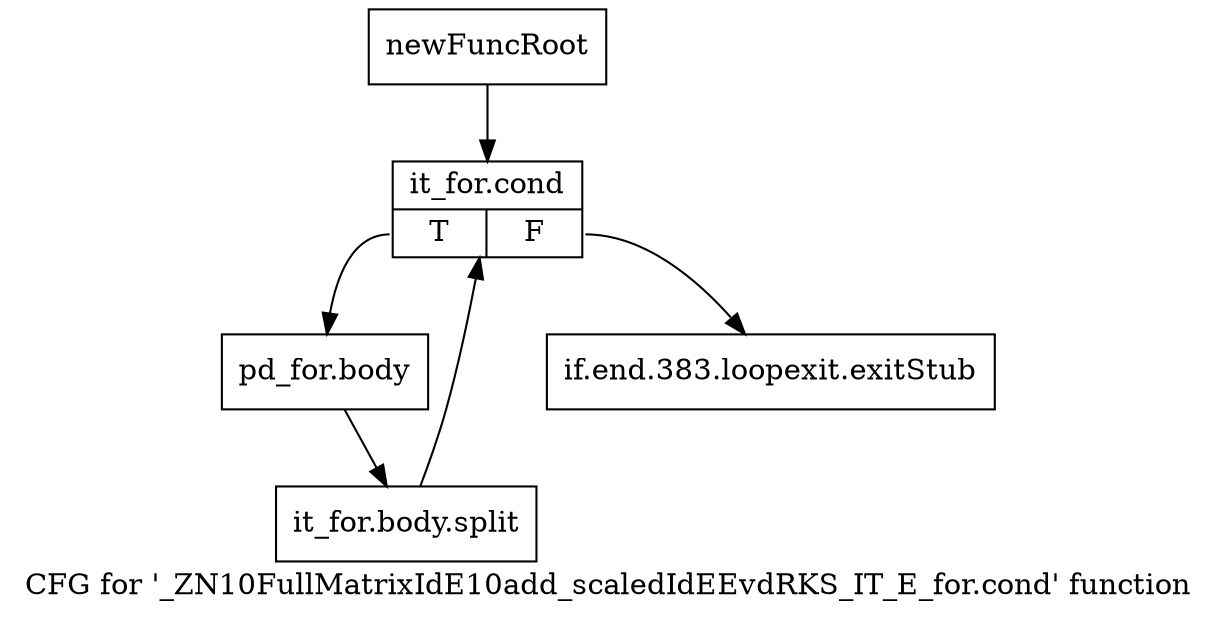 digraph "CFG for '_ZN10FullMatrixIdE10add_scaledIdEEvdRKS_IT_E_for.cond' function" {
	label="CFG for '_ZN10FullMatrixIdE10add_scaledIdEEvdRKS_IT_E_for.cond' function";

	Node0x92a2750 [shape=record,label="{newFuncRoot}"];
	Node0x92a2750 -> Node0x92a2c30;
	Node0x92a27a0 [shape=record,label="{if.end.383.loopexit.exitStub}"];
	Node0x92a2c30 [shape=record,label="{it_for.cond|{<s0>T|<s1>F}}"];
	Node0x92a2c30:s0 -> Node0x92a2c80;
	Node0x92a2c30:s1 -> Node0x92a27a0;
	Node0x92a2c80 [shape=record,label="{pd_for.body}"];
	Node0x92a2c80 -> Node0xc5e34c0;
	Node0xc5e34c0 [shape=record,label="{it_for.body.split}"];
	Node0xc5e34c0 -> Node0x92a2c30;
}
